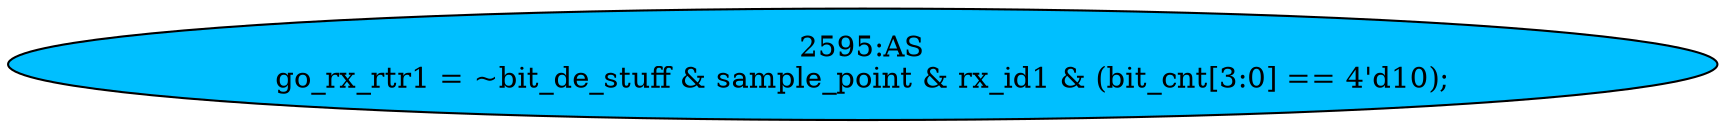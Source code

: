 strict digraph "" {
	node [label="\N"];
	"2595:AS"	 [ast="<pyverilog.vparser.ast.Assign object at 0x7f44f6bb56d0>",
		def_var="['go_rx_rtr1']",
		fillcolor=deepskyblue,
		label="2595:AS
go_rx_rtr1 = ~bit_de_stuff & sample_point & rx_id1 & (bit_cnt[3:0] == 4'd10);",
		statements="[]",
		style=filled,
		typ=Assign,
		use_var="['bit_de_stuff', 'sample_point', 'rx_id1', 'bit_cnt']"];
}
